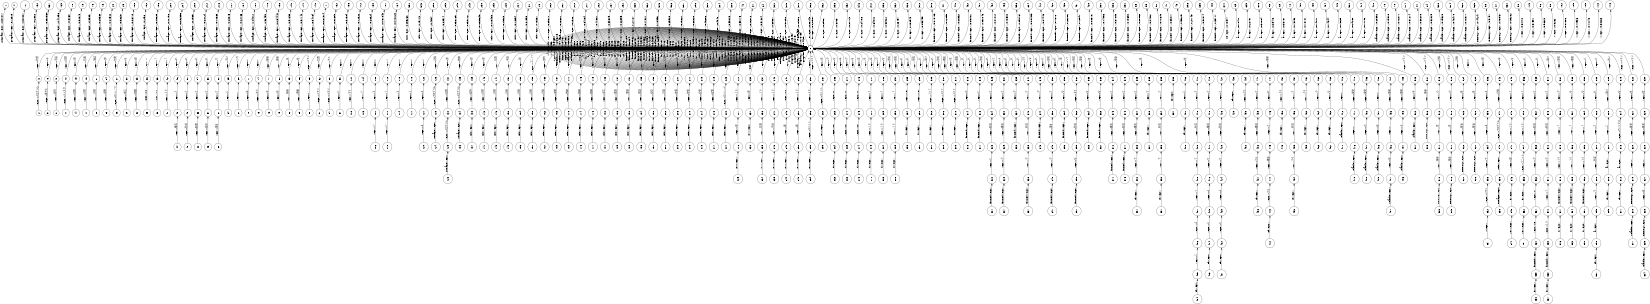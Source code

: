digraph FST {
rankdir = LR;
size = "8.5,11";
label = "";
center = 1;
orientation = Landscape;
ranksep = "0.4";
nodesep = "0.25";
0 [label = "0", shape = circle, style = bold, fontsize = 14]
	0 -> 0 [label = "program:処理/0.044391", fontsize = 14];
	0 -> 0 [label = "program:プログラム/-0.73133", fontsize = 14];
	0 -> 1 [label = "program:<eps>/-0.37877", fontsize = 14];
	0 -> 0 [label = "program:プログラミング/-0.088455", fontsize = 14];
	0 -> 0 [label = "program:プロイ/-0.32151", fontsize = 14];
	0 -> 0 [label = "program:書き込み/-0.23492", fontsize = 14];
	0 -> 0 [label = "program:番組/-0.29542", fontsize = 14];
	0 -> 0 [label = "program:部/0.23047", fontsize = 14];
	0 -> 0 [label = "program:内容/0.10837", fontsize = 14];
	0 -> 4 [label = "program:<eps>/0.12315", fontsize = 14];
	0 -> 127 [label = "program:<eps>/-0.37807", fontsize = 14];
	0 -> 132 [label = "program:<eps>/-0.2882", fontsize = 14];
	0 -> 537 [label = "program:<eps>/-0.057558", fontsize = 14];
	0 -> 123 [label = "program:<eps>/-0.47896", fontsize = 14];
	0 -> 0 [label = "storage:ディスク/0.0004879", fontsize = 14];
	0 -> 10 [label = "storage:<eps>/-0.3068", fontsize = 14];
	0 -> 0 [label = "storage:記憶/-0.6226", fontsize = 14];
	0 -> 13 [label = "storage:<eps>/-0.30673", fontsize = 14];
	0 -> 16 [label = "storage:<eps>/-0.3983", fontsize = 14];
	0 -> 19 [label = "storage:<eps>/-0.29368", fontsize = 14];
	0 -> 0 [label = "storage:収納/-0.32757", fontsize = 14];
	0 -> 22 [label = "storage:<eps>/-0.20502", fontsize = 14];
	0 -> 0 [label = "storage:格納/-0.37168", fontsize = 14];
	0 -> 0 [label = "storage:収容/-0.10378", fontsize = 14];
	0 -> 0 [label = "storage:蓄積/-0.4309", fontsize = 14];
	0 -> 0 [label = "storage:保存/-0.30523", fontsize = 14];
	0 -> 0 [label = "storage:記録/-0.14651", fontsize = 14];
	0 -> 0 [label = "storage:貯蔵/-0.40161", fontsize = 14];
	0 -> 0 [label = "storage:貯留/-0.34745", fontsize = 14];
	0 -> 0 [label = "storage:吸蔵/-0.31017", fontsize = 14];
	0 -> 0 [label = "storage:保管/-0.25901", fontsize = 14];
	0 -> 0 [label = "storage:ストレージ/-0.60624", fontsize = 14];
	0 -> 25 [label = "storage:<eps>/-0.38237", fontsize = 14];
	0 -> 0 [label = "storage:貯蔵部/-0.30819", fontsize = 14];
	0 -> 0 [label = "storage:補助/-0.017", fontsize = 14];
	0 -> 0 [label = "storage:蓄電/-0.21498", fontsize = 14];
	0 -> 188 [label = "storage:<eps>/-0.26712", fontsize = 14];
	0 -> 192 [label = "storage:<eps>/-0.256", fontsize = 14];
	0 -> 196 [label = "storage:<eps>/-0.15609", fontsize = 14];
	0 -> 200 [label = "storage:<eps>/0.11196", fontsize = 14];
	0 -> 204 [label = "storage:<eps>/-0.092398", fontsize = 14];
	0 -> 208 [label = "storage:<eps>/-0.1935", fontsize = 14];
	0 -> 212 [label = "storage:<eps>/-0.20124", fontsize = 14];
	0 -> 216 [label = "storage:<eps>/-0.10369", fontsize = 14];
	0 -> 220 [label = "storage:<eps>/-0.23815", fontsize = 14];
	0 -> 184 [label = "storage:<eps>/-0.22166", fontsize = 14];
	0 -> 180 [label = "storage:<eps>/0.04972", fontsize = 14];
	0 -> 176 [label = "storage:<eps>/0.32459", fontsize = 14];
	0 -> 0 [label = "storage:容量/0.06252", fontsize = 14];
	0 -> 0 [label = "storage:移行/0.27842", fontsize = 14];
	0 -> 136 [label = "storage:<eps>/-0.034442", fontsize = 14];
	0 -> 140 [label = "storage:<eps>/-0.51258", fontsize = 14];
	0 -> 144 [label = "storage:<eps>/-0.37742", fontsize = 14];
	0 -> 148 [label = "storage:<eps>/-0.34764", fontsize = 14];
	0 -> 7 [label = "storage:<eps>/-0.061374", fontsize = 14];
	0 -> 152 [label = "storage:<eps>/0.07685", fontsize = 14];
	0 -> 156 [label = "storage:<eps>/-0.31384", fontsize = 14];
	0 -> 0 [label = "storage:保持/-0.15475", fontsize = 14];
	0 -> 172 [label = "storage:<eps>/-0.12322", fontsize = 14];
	0 -> 168 [label = "storage:<eps>/-0.28524", fontsize = 14];
	0 -> 160 [label = "storage:<eps>/-0.097943", fontsize = 14];
	0 -> 164 [label = "storage:<eps>/-0.076128", fontsize = 14];
	0 -> 550 [label = "unit:<eps>/0.055268", fontsize = 14];
	0 -> 543 [label = "unit:<eps>/0.15713", fontsize = 14];
	0 -> 0 [label = "unit:群/-0.15371", fontsize = 14];
	0 -> 0 [label = "unit:単位/-0.53318", fontsize = 14];
	0 -> 0 [label = "unit:ユニット/-0.64616", fontsize = 14];
	0 -> 258 [label = "unit:<eps>/-0.4894", fontsize = 14];
	0 -> 253 [label = "unit:<eps>/-0.28574", fontsize = 14];
	0 -> 248 [label = "unit:<eps>/0.036165", fontsize = 14];
	0 -> 243 [label = "unit:<eps>/0.095772", fontsize = 14];
	0 -> 238 [label = "unit:<eps>/-0.0059649", fontsize = 14];
	0 -> 233 [label = "unit:<eps>/-0.079485", fontsize = 14];
	0 -> 229 [label = "unit:<eps>/-0.15923", fontsize = 14];
	0 -> 224 [label = "unit:<eps>/-0.18254", fontsize = 14];
	0 -> 0 [label = "unit:器/-0.23045", fontsize = 14];
	0 -> 0 [label = "unit:体/0.017542", fontsize = 14];
	0 -> 0 [label = "unit:素子/-0.0055863", fontsize = 14];
	0 -> 0 [label = "unit:手段/-0.37253", fontsize = 14];
	0 -> 0 [label = "unit:回路/0.15092", fontsize = 14];
	0 -> 0 [label = "unit:装置/-0.36849", fontsize = 14];
	0 -> 0 [label = "unit:部/-0.54203", fontsize = 14];
	0 -> 31 [label = "unit:<eps>/-0.21858", fontsize = 14];
	0 -> 28 [label = "unit:<eps>/0.18337", fontsize = 14];
	0 -> 262 [label = "107:<eps>/-0.25611", fontsize = 14];
	0 -> 267 [label = "107:<eps>/-0.18607", fontsize = 14];
	0 -> 272 [label = "107:<eps>/-0.1306", fontsize = 14];
	0 -> 277 [label = "107:<eps>/-0.34754", fontsize = 14];
	0 -> 282 [label = "107:<eps>/-0.41987", fontsize = 14];
	0 -> 287 [label = "107:<eps>/-0.33609", fontsize = 14];
	0 -> 292 [label = "107:<eps>/-0.26855", fontsize = 14];
	0 -> 589 [label = "107:<eps>/0.24107", fontsize = 14];
	0 -> 582 [label = "107:<eps>/-0.17321", fontsize = 14];
	0 -> 575 [label = "107:<eps>/0.10996", fontsize = 14];
	0 -> 566 [label = "107:<eps>/-0.25588", fontsize = 14];
	0 -> 557 [label = "107:<eps>/-0.19627", fontsize = 14];
	0 -> 296 [label = "107:<eps>/-0.28228", fontsize = 14];
	0 -> 300 [label = "107:<eps>/-0.46686", fontsize = 14];
	0 -> 304 [label = "107:<eps>/-0.4546", fontsize = 14];
	0 -> 308 [label = "107:<eps>/-0.39003", fontsize = 14];
	0 -> 0 [label = "107:１０7/-0.13194", fontsize = 14];
	0 -> 0 [label = "107:107/-0.43253", fontsize = 14];
	0 -> 0 [label = "107:ω/0.21915", fontsize = 14];
	0 -> 0 [label = "107:７/-0.20478", fontsize = 14];
	0 -> 40 [label = "107:<eps>/-0.53775", fontsize = 14];
	0 -> 37 [label = "107:<eps>/-0.16076", fontsize = 14];
	0 -> 34 [label = "107:<eps>/-0.37624", fontsize = 14];
	0 -> 0 [label = "107:１０７/-0.63555", fontsize = 14];
	0 -> 320 [label = "is:<eps>/-0.30587", fontsize = 14];
	0 -> 0 [label = "is:が/-0.59235", fontsize = 14];
	0 -> 0 [label = "is:あ/-0.039107", fontsize = 14];
	0 -> 0 [label = "is:を/-0.5021", fontsize = 14];
	0 -> 0 [label = "is:れ/-0.27942", fontsize = 14];
	0 -> 0 [label = "is:も/-0.11893", fontsize = 14];
	0 -> 0 [label = "is:に/-0.060866", fontsize = 14];
	0 -> 0 [label = "is:は/-0.57102", fontsize = 14];
	0 -> 375 [label = "is:<eps>/-0.31698", fontsize = 14];
	0 -> 370 [label = "is:<eps>/-0.10596", fontsize = 14];
	0 -> 366 [label = "is:<eps>/-0.22143", fontsize = 14];
	0 -> 362 [label = "is:<eps>/-0.021507", fontsize = 14];
	0 -> 356 [label = "is:<eps>/-0.29561", fontsize = 14];
	0 -> 352 [label = "is:<eps>/-0.51931", fontsize = 14];
	0 -> 346 [label = "is:<eps>/-0.21773", fontsize = 14];
	0 -> 342 [label = "is:<eps>/-0.24186", fontsize = 14];
	0 -> 336 [label = "is:<eps>/-0.64913", fontsize = 14];
	0 -> 332 [label = "is:<eps>/-0.30922", fontsize = 14];
	0 -> 326 [label = "is:<eps>/-0.23497", fontsize = 14];
	0 -> 0 [label = "is:の/0.052175", fontsize = 14];
	0 -> 312 [label = "is:<eps>/0.088943", fontsize = 14];
	0 -> 316 [label = "is:<eps>/-0.053499", fontsize = 14];
	0 -> 441 [label = "formed:<eps>/-0.078103", fontsize = 14];
	0 -> 448 [label = "formed:<eps>/-0.12855", fontsize = 14];
	0 -> 452 [label = "formed:<eps>/-0.26532", fontsize = 14];
	0 -> 458 [label = "formed:<eps>/-0.051911", fontsize = 14];
	0 -> 462 [label = "formed:<eps>/0.051043", fontsize = 14];
	0 -> 466 [label = "formed:<eps>/-0.21212", fontsize = 14];
	0 -> 596 [label = "formed:<eps>/-0.13508", fontsize = 14];
	0 -> 604 [label = "formed:<eps>/0.090161", fontsize = 14];
	0 -> 412 [label = "formed:<eps>/-0.081303", fontsize = 14];
	0 -> 420 [label = "formed:<eps>/-0.24446", fontsize = 14];
	0 -> 435 [label = "formed:<eps>/-0.1272", fontsize = 14];
	0 -> 431 [label = "formed:<eps>/0.22206", fontsize = 14];
	0 -> 428 [label = "formed:<eps>/0.12547", fontsize = 14];
	0 -> 380 [label = "formed:<eps>/-0.085181", fontsize = 14];
	0 -> 386 [label = "formed:<eps>/-0.14096", fontsize = 14];
	0 -> 390 [label = "formed:<eps>/-0.31005", fontsize = 14];
	0 -> 0 [label = "formed:成長/0.0045924", fontsize = 14];
	0 -> 0 [label = "formed:材質/-0.043172", fontsize = 14];
	0 -> 0 [label = "formed:成膜/-0.34665", fontsize = 14];
	0 -> 59 [label = "formed:<eps>/-0.19698", fontsize = 14];
	0 -> 0 [label = "formed:作製/-0.14219", fontsize = 14];
	0 -> 55 [label = "formed:<eps>/-0.28868", fontsize = 14];
	0 -> 51 [label = "formed:<eps>/-0.24261", fontsize = 14];
	0 -> 0 [label = "formed:生じ/0.022366", fontsize = 14];
	0 -> 0 [label = "formed:設け/-0.2663", fontsize = 14];
	0 -> 47 [label = "formed:<eps>/-0.70619", fontsize = 14];
	0 -> 0 [label = "formed:形成/-0.63266", fontsize = 14];
	0 -> 43 [label = "formed:<eps>/-0.35077", fontsize = 14];
	0 -> 0 [label = "formed:構成/-0.20752", fontsize = 14];
	0 -> 0 [label = "formed:れ/-0.2345", fontsize = 14];
	0 -> 0 [label = "formed:よ/0.10896", fontsize = 14];
	0 -> 0 [label = "formed:て/0.090094", fontsize = 14];
	0 -> 0 [label = "formed:た/-0.0047198", fontsize = 14];
	0 -> 396 [label = "formed:<eps>/0.53615", fontsize = 14];
	0 -> 399 [label = "formed:<eps>/0.27745", fontsize = 14];
	0 -> 403 [label = "formed:<eps>/-0.30274", fontsize = 14];
	0 -> 610 [label = "formed:<eps>/0.33717", fontsize = 14];
	0 -> 0 [label = "of:の/-0.61023", fontsize = 14];
	0 -> 0 [label = "of:は/-0.039741", fontsize = 14];
	0 -> 0 [label = "of:に/-0.19756", fontsize = 14];
	0 -> 63 [label = "of:<eps>/-0.19877", fontsize = 14];
	0 -> 0 [label = "of:も/0.068829", fontsize = 14];
	0 -> 0 [label = "of:が/-0.23188", fontsize = 14];
	0 -> 0 [label = "of:を/-0.38236", fontsize = 14];
	0 -> 623 [label = "a:<eps>/-0.18471", fontsize = 14];
	0 -> 0 [label = "a:る/-0.33829", fontsize = 14];
	0 -> 616 [label = "a:<eps>/-0.22191", fontsize = 14];
	0 -> 0 [label = "a:a/-0.27632", fontsize = 14];
	0 -> 0 [label = "a:、/-0.53146", fontsize = 14];
	0 -> 66 [label = "a:<eps>/-0.31884", fontsize = 14];
	0 -> 0 [label = "a:た/-0.4067", fontsize = 14];
	0 -> 0 [label = "a:その/-0.33499", fontsize = 14];
	0 -> 0 [label = "a:は/-0.45571", fontsize = 14];
	0 -> 69 [label = "a:<eps>/-0.39478", fontsize = 14];
	0 -> 0 [label = "a:また/-0.28764", fontsize = 14];
	0 -> 72 [label = "a:<eps>/-0.33191", fontsize = 14];
	0 -> 0 [label = "a:さらに/-0.27717", fontsize = 14];
	0 -> 0 [label = "a:する/-0.4215", fontsize = 14];
	0 -> 495 [label = "a:<eps>/-0.13052", fontsize = 14];
	0 -> 489 [label = "a:<eps>/-0.18701", fontsize = 14];
	0 -> 484 [label = "a:<eps>/-0.14077", fontsize = 14];
	0 -> 479 [label = "a:<eps>/-0.14944", fontsize = 14];
	0 -> 500 [label = "a:<eps>/-0.13655", fontsize = 14];
	0 -> 474 [label = "a:<eps>/-0.24268", fontsize = 14];
	0 -> 470 [label = "a:<eps>/-0.17796", fontsize = 14];
	0 -> 0 [label = "a:１/-0.33059", fontsize = 14];
	0 -> 0 [label = "a:ａ/-0.36908", fontsize = 14];
	0 -> 0 [label = "a:半/-0.29268", fontsize = 14];
	0 -> 75 [label = "volatile:<eps>/-0.28352", fontsize = 14];
	0 -> 78 [label = "volatile:<eps>/-0.19808", fontsize = 14];
	0 -> 0 [label = "volatile:揮発/-0.47078", fontsize = 14];
	0 -> 504 [label = "volatile:<eps>/-0.16071", fontsize = 14];
	0 -> 81 [label = "volatile:<eps>/-0.57274", fontsize = 14];
	0 -> 84 [label = "volatile:<eps>/-0.38208", fontsize = 14];
	0 -> 508 [label = "volatile:<eps>/-0.32225", fontsize = 14];
	0 -> 514 [label = "volatile:<eps>/-0.15328", fontsize = 14];
	0 -> 520 [label = "volatile:<eps>/-0.46479", fontsize = 14];
	0 -> 525 [label = "volatile:<eps>/-0.18377", fontsize = 14];
	0 -> 0 [label = "volatile:沸点/0.098626", fontsize = 14];
	0 -> 93 [label = "memory:<eps>/-0.44241", fontsize = 14];
	0 -> 0 [label = "memory:の/0.33409", fontsize = 14];
	0 -> 87 [label = "memory:<eps>/-0.3797", fontsize = 14];
	0 -> 0 [label = "memory:用/0.19475", fontsize = 14];
	0 -> 0 [label = "memory:メモリ/-0.74373", fontsize = 14];
	0 -> 530 [label = "memory:<eps>/-0.57957", fontsize = 14];
	0 -> 90 [label = "memory:<eps>/-0.39282", fontsize = 14];
	0 -> 0 [label = "memory:メモリー/-0.33213", fontsize = 14];
	0 -> 0 [label = "memory:記憶/-0.50651", fontsize = 14];
	0 -> 119 [label = ".:<eps>/-0.60702", fontsize = 14];
	0 -> 96 [label = ".:<eps>/-0.37591", fontsize = 14];
	0 -> 99 [label = ".:<eps>/-0.56222", fontsize = 14];
	0 -> 0 [label = ".:。/-0.62093", fontsize = 14];
	0 -> 102 [label = ".:<eps>/-0.5232", fontsize = 14];
	0 -> 105 [label = ".:<eps>/-0.67686", fontsize = 14];
	0 -> 109 [label = ".:<eps>/-0.40936", fontsize = 14];
	0 -> 0 [label = ".:る/-0.36042", fontsize = 14];
	0 -> 113 [label = ".:<eps>/-0.70148", fontsize = 14];
	0 -> 116 [label = ".:<eps>/-0.38263", fontsize = 14];
1 [label = "1", shape = circle, style = solid, fontsize = 14]
2 [label = "2", shape = circle, style = solid, fontsize = 14]
	2 -> 3 [label = "<eps>:プログラム", fontsize = 14];
3 [label = "3", shape = circle, style = solid, fontsize = 14]
	3 -> 0 [label = "<eps>:処理", fontsize = 14];
4 [label = "4", shape = circle, style = solid, fontsize = 14]
5 [label = "5", shape = circle, style = solid, fontsize = 14]
	5 -> 6 [label = "<eps>:書き込", fontsize = 14];
6 [label = "6", shape = circle, style = solid, fontsize = 14]
	6 -> 0 [label = "<eps>:み", fontsize = 14];
7 [label = "7", shape = circle, style = solid, fontsize = 14]
8 [label = "8", shape = circle, style = solid, fontsize = 14]
	8 -> 9 [label = "<eps>:保持", fontsize = 14];
9 [label = "9", shape = circle, style = solid, fontsize = 14]
	9 -> 0 [label = "<eps>:手段", fontsize = 14];
10 [label = "10", shape = circle, style = solid, fontsize = 14]
11 [label = "11", shape = circle, style = solid, fontsize = 14]
	11 -> 12 [label = "<eps>:ディスク", fontsize = 14];
12 [label = "12", shape = circle, style = solid, fontsize = 14]
	12 -> 0 [label = "<eps>:記憶", fontsize = 14];
13 [label = "13", shape = circle, style = solid, fontsize = 14]
14 [label = "14", shape = circle, style = solid, fontsize = 14]
	14 -> 15 [label = "<eps>:記憶", fontsize = 14];
15 [label = "15", shape = circle, style = solid, fontsize = 14]
	15 -> 0 [label = "<eps>:部", fontsize = 14];
16 [label = "16", shape = circle, style = solid, fontsize = 14]
17 [label = "17", shape = circle, style = solid, fontsize = 14]
	17 -> 18 [label = "<eps>:記憶", fontsize = 14];
18 [label = "18", shape = circle, style = solid, fontsize = 14]
	18 -> 0 [label = "<eps>:装置", fontsize = 14];
19 [label = "19", shape = circle, style = solid, fontsize = 14]
20 [label = "20", shape = circle, style = solid, fontsize = 14]
	20 -> 21 [label = "<eps>:記憶", fontsize = 14];
21 [label = "21", shape = circle, style = solid, fontsize = 14]
	21 -> 0 [label = "<eps>:領域", fontsize = 14];
22 [label = "22", shape = circle, style = solid, fontsize = 14]
23 [label = "23", shape = circle, style = solid, fontsize = 14]
	23 -> 24 [label = "<eps>:収納", fontsize = 14];
24 [label = "24", shape = circle, style = solid, fontsize = 14]
	24 -> 0 [label = "<eps>:部", fontsize = 14];
25 [label = "25", shape = circle, style = solid, fontsize = 14]
26 [label = "26", shape = circle, style = solid, fontsize = 14]
	26 -> 27 [label = "<eps>:ストレージ", fontsize = 14];
27 [label = "27", shape = circle, style = solid, fontsize = 14]
	27 -> 0 [label = "<eps>:装置", fontsize = 14];
28 [label = "28", shape = circle, style = solid, fontsize = 14]
29 [label = "29", shape = circle, style = solid, fontsize = 14]
	29 -> 30 [label = "<eps>:場合", fontsize = 14];
30 [label = "30", shape = circle, style = solid, fontsize = 14]
	30 -> 0 [label = "<eps>:を", fontsize = 14];
31 [label = "31", shape = circle, style = solid, fontsize = 14]
32 [label = "32", shape = circle, style = solid, fontsize = 14]
	32 -> 33 [label = "<eps>:制御", fontsize = 14];
33 [label = "33", shape = circle, style = solid, fontsize = 14]
	33 -> 0 [label = "<eps>:部", fontsize = 14];
34 [label = "34", shape = circle, style = solid, fontsize = 14]
35 [label = "35", shape = circle, style = solid, fontsize = 14]
	35 -> 36 [label = "<eps>:10", fontsize = 14];
36 [label = "36", shape = circle, style = solid, fontsize = 14]
	36 -> 0 [label = "<eps>:7", fontsize = 14];
37 [label = "37", shape = circle, style = solid, fontsize = 14]
38 [label = "38", shape = circle, style = solid, fontsize = 14]
	38 -> 39 [label = "<eps>:10", fontsize = 14];
39 [label = "39", shape = circle, style = solid, fontsize = 14]
	39 -> 0 [label = "<eps>:７", fontsize = 14];
40 [label = "40", shape = circle, style = solid, fontsize = 14]
41 [label = "41", shape = circle, style = solid, fontsize = 14]
	41 -> 42 [label = "<eps>:１０", fontsize = 14];
42 [label = "42", shape = circle, style = solid, fontsize = 14]
	42 -> 0 [label = "<eps>:７", fontsize = 14];
43 [label = "43", shape = circle, style = solid, fontsize = 14]
44 [label = "44", shape = circle, style = solid, fontsize = 14]
	44 -> 45 [label = "<eps>:構成", fontsize = 14];
45 [label = "45", shape = circle, style = solid, fontsize = 14]
	45 -> 46 [label = "<eps>:さ", fontsize = 14];
46 [label = "46", shape = circle, style = solid, fontsize = 14]
	46 -> 0 [label = "<eps>:れ", fontsize = 14];
47 [label = "47", shape = circle, style = solid, fontsize = 14]
48 [label = "48", shape = circle, style = solid, fontsize = 14]
	48 -> 49 [label = "<eps>:形成", fontsize = 14];
49 [label = "49", shape = circle, style = solid, fontsize = 14]
	49 -> 50 [label = "<eps>:さ", fontsize = 14];
50 [label = "50", shape = circle, style = solid, fontsize = 14]
	50 -> 0 [label = "<eps>:れ", fontsize = 14];
51 [label = "51", shape = circle, style = solid, fontsize = 14]
52 [label = "52", shape = circle, style = solid, fontsize = 14]
	52 -> 53 [label = "<eps>:配置", fontsize = 14];
53 [label = "53", shape = circle, style = solid, fontsize = 14]
	53 -> 54 [label = "<eps>:さ", fontsize = 14];
54 [label = "54", shape = circle, style = solid, fontsize = 14]
	54 -> 0 [label = "<eps>:れ", fontsize = 14];
55 [label = "55", shape = circle, style = solid, fontsize = 14]
56 [label = "56", shape = circle, style = solid, fontsize = 14]
	56 -> 57 [label = "<eps>:成形", fontsize = 14];
57 [label = "57", shape = circle, style = solid, fontsize = 14]
	57 -> 58 [label = "<eps>:さ", fontsize = 14];
58 [label = "58", shape = circle, style = solid, fontsize = 14]
	58 -> 0 [label = "<eps>:れ", fontsize = 14];
59 [label = "59", shape = circle, style = solid, fontsize = 14]
60 [label = "60", shape = circle, style = solid, fontsize = 14]
	60 -> 61 [label = "<eps>:積層", fontsize = 14];
61 [label = "61", shape = circle, style = solid, fontsize = 14]
	61 -> 62 [label = "<eps>:さ", fontsize = 14];
62 [label = "62", shape = circle, style = solid, fontsize = 14]
	62 -> 0 [label = "<eps>:せ", fontsize = 14];
63 [label = "63", shape = circle, style = solid, fontsize = 14]
64 [label = "64", shape = circle, style = solid, fontsize = 14]
	64 -> 65 [label = "<eps>:に", fontsize = 14];
65 [label = "65", shape = circle, style = solid, fontsize = 14]
	65 -> 0 [label = "<eps>:おけ", fontsize = 14];
66 [label = "66", shape = circle, style = solid, fontsize = 14]
67 [label = "67", shape = circle, style = solid, fontsize = 14]
	67 -> 68 [label = "<eps>:、", fontsize = 14];
68 [label = "68", shape = circle, style = solid, fontsize = 14]
	68 -> 0 [label = "<eps>:これ", fontsize = 14];
69 [label = "69", shape = circle, style = solid, fontsize = 14]
70 [label = "70", shape = circle, style = solid, fontsize = 14]
	70 -> 71 [label = "<eps>:は", fontsize = 14];
71 [label = "71", shape = circle, style = solid, fontsize = 14]
	71 -> 0 [label = "<eps>:、", fontsize = 14];
72 [label = "72", shape = circle, style = solid, fontsize = 14]
73 [label = "73", shape = circle, style = solid, fontsize = 14]
	73 -> 74 [label = "<eps>:また", fontsize = 14];
74 [label = "74", shape = circle, style = solid, fontsize = 14]
	74 -> 0 [label = "<eps>:、", fontsize = 14];
75 [label = "75", shape = circle, style = solid, fontsize = 14]
76 [label = "76", shape = circle, style = solid, fontsize = 14]
	76 -> 77 [label = "<eps>:不", fontsize = 14];
77 [label = "77", shape = circle, style = solid, fontsize = 14]
	77 -> 0 [label = "<eps>:揮発", fontsize = 14];
78 [label = "78", shape = circle, style = solid, fontsize = 14]
79 [label = "79", shape = circle, style = solid, fontsize = 14]
	79 -> 80 [label = "<eps>:易", fontsize = 14];
80 [label = "80", shape = circle, style = solid, fontsize = 14]
	80 -> 0 [label = "<eps>:揮発", fontsize = 14];
81 [label = "81", shape = circle, style = solid, fontsize = 14]
82 [label = "82", shape = circle, style = solid, fontsize = 14]
	82 -> 83 [label = "<eps>:揮発", fontsize = 14];
83 [label = "83", shape = circle, style = solid, fontsize = 14]
	83 -> 0 [label = "<eps>:性", fontsize = 14];
84 [label = "84", shape = circle, style = solid, fontsize = 14]
85 [label = "85", shape = circle, style = solid, fontsize = 14]
	85 -> 86 [label = "<eps>:揮散", fontsize = 14];
86 [label = "86", shape = circle, style = solid, fontsize = 14]
	86 -> 0 [label = "<eps>:性", fontsize = 14];
87 [label = "87", shape = circle, style = solid, fontsize = 14]
88 [label = "88", shape = circle, style = solid, fontsize = 14]
	88 -> 89 [label = "<eps>:・", fontsize = 14];
89 [label = "89", shape = circle, style = solid, fontsize = 14]
	89 -> 0 [label = "<eps>:メモリ", fontsize = 14];
90 [label = "90", shape = circle, style = solid, fontsize = 14]
91 [label = "91", shape = circle, style = solid, fontsize = 14]
	91 -> 92 [label = "<eps>:メモリ", fontsize = 14];
92 [label = "92", shape = circle, style = solid, fontsize = 14]
	92 -> 0 [label = "<eps>:装置", fontsize = 14];
93 [label = "93", shape = circle, style = solid, fontsize = 14]
94 [label = "94", shape = circle, style = solid, fontsize = 14]
	94 -> 95 [label = "<eps>:メモリ", fontsize = 14];
95 [label = "95", shape = circle, style = solid, fontsize = 14]
	95 -> 0 [label = "<eps>:セル", fontsize = 14];
96 [label = "96", shape = circle, style = solid, fontsize = 14]
97 [label = "97", shape = circle, style = solid, fontsize = 14]
	97 -> 98 [label = "<eps>:た", fontsize = 14];
98 [label = "98", shape = circle, style = solid, fontsize = 14]
	98 -> 0 [label = "<eps>:。", fontsize = 14];
99 [label = "99", shape = circle, style = solid, fontsize = 14]
100 [label = "100", shape = circle, style = solid, fontsize = 14]
	100 -> 101 [label = "<eps>:する", fontsize = 14];
101 [label = "101", shape = circle, style = solid, fontsize = 14]
	101 -> 0 [label = "<eps>:。", fontsize = 14];
102 [label = "102", shape = circle, style = solid, fontsize = 14]
103 [label = "103", shape = circle, style = solid, fontsize = 14]
	103 -> 104 [label = "<eps>:い", fontsize = 14];
104 [label = "104", shape = circle, style = solid, fontsize = 14]
	104 -> 0 [label = "<eps>:。", fontsize = 14];
105 [label = "105", shape = circle, style = solid, fontsize = 14]
106 [label = "106", shape = circle, style = solid, fontsize = 14]
	106 -> 107 [label = "<eps>:い", fontsize = 14];
107 [label = "107", shape = circle, style = solid, fontsize = 14]
	107 -> 108 [label = "<eps>:る", fontsize = 14];
108 [label = "108", shape = circle, style = solid, fontsize = 14]
	108 -> 0 [label = "<eps>:。", fontsize = 14];
109 [label = "109", shape = circle, style = solid, fontsize = 14]
110 [label = "110", shape = circle, style = solid, fontsize = 14]
	110 -> 111 [label = "<eps>:い", fontsize = 14];
111 [label = "111", shape = circle, style = solid, fontsize = 14]
	111 -> 112 [label = "<eps>:く", fontsize = 14];
112 [label = "112", shape = circle, style = solid, fontsize = 14]
	112 -> 0 [label = "<eps>:。", fontsize = 14];
113 [label = "113", shape = circle, style = solid, fontsize = 14]
114 [label = "114", shape = circle, style = solid, fontsize = 14]
	114 -> 115 [label = "<eps>:る", fontsize = 14];
115 [label = "115", shape = circle, style = solid, fontsize = 14]
	115 -> 0 [label = "<eps>:。", fontsize = 14];
116 [label = "116", shape = circle, style = solid, fontsize = 14]
117 [label = "117", shape = circle, style = solid, fontsize = 14]
	117 -> 118 [label = "<eps>:う", fontsize = 14];
118 [label = "118", shape = circle, style = solid, fontsize = 14]
	118 -> 0 [label = "<eps>:。", fontsize = 14];
119 [label = "119", shape = circle, style = solid, fontsize = 14]
120 [label = "120", shape = circle, style = solid, fontsize = 14]
	120 -> 121 [label = "<eps>:あ", fontsize = 14];
121 [label = "121", shape = circle, style = solid, fontsize = 14]
	121 -> 122 [label = "<eps>:る", fontsize = 14];
122 [label = "122", shape = circle, style = solid, fontsize = 14]
	122 -> 0 [label = "<eps>:。", fontsize = 14];
123 [label = "123", shape = circle, style = solid, fontsize = 14]
124 [label = "124", shape = circle, style = solid, fontsize = 14]
	124 -> 125 [label = "storage:<eps>", fontsize = 14];
125 [label = "125", shape = circle, style = solid, fontsize = 14]
	125 -> 126 [label = "<eps>:プログラム", fontsize = 14];
126 [label = "126", shape = circle, style = solid, fontsize = 14]
	126 -> 0 [label = "<eps>:記憶", fontsize = 14];
127 [label = "127", shape = circle, style = solid, fontsize = 14]
128 [label = "128", shape = circle, style = solid, fontsize = 14]
	128 -> 129 [label = "storage:<eps>", fontsize = 14];
129 [label = "129", shape = circle, style = solid, fontsize = 14]
	129 -> 130 [label = "<eps>:プログラム", fontsize = 14];
130 [label = "130", shape = circle, style = solid, fontsize = 14]
	130 -> 131 [label = "<eps>:記憶", fontsize = 14];
131 [label = "131", shape = circle, style = solid, fontsize = 14]
	131 -> 0 [label = "<eps>:部", fontsize = 14];
132 [label = "132", shape = circle, style = solid, fontsize = 14]
133 [label = "133", shape = circle, style = solid, fontsize = 14]
	133 -> 134 [label = "storage:<eps>", fontsize = 14];
134 [label = "134", shape = circle, style = solid, fontsize = 14]
	134 -> 135 [label = "<eps>:プログラム", fontsize = 14];
135 [label = "135", shape = circle, style = solid, fontsize = 14]
	135 -> 0 [label = "<eps>:格納", fontsize = 14];
136 [label = "136", shape = circle, style = solid, fontsize = 14]
137 [label = "137", shape = circle, style = solid, fontsize = 14]
	137 -> 138 [label = "unit:<eps>", fontsize = 14];
138 [label = "138", shape = circle, style = solid, fontsize = 14]
	138 -> 139 [label = "<eps>:保持", fontsize = 14];
139 [label = "139", shape = circle, style = solid, fontsize = 14]
	139 -> 0 [label = "<eps>:部", fontsize = 14];
140 [label = "140", shape = circle, style = solid, fontsize = 14]
141 [label = "141", shape = circle, style = solid, fontsize = 14]
	141 -> 142 [label = "unit:<eps>", fontsize = 14];
142 [label = "142", shape = circle, style = solid, fontsize = 14]
	142 -> 143 [label = "<eps>:記憶", fontsize = 14];
143 [label = "143", shape = circle, style = solid, fontsize = 14]
	143 -> 0 [label = "<eps>:部", fontsize = 14];
144 [label = "144", shape = circle, style = solid, fontsize = 14]
145 [label = "145", shape = circle, style = solid, fontsize = 14]
	145 -> 146 [label = "unit:<eps>", fontsize = 14];
146 [label = "146", shape = circle, style = solid, fontsize = 14]
	146 -> 147 [label = "<eps>:記憶", fontsize = 14];
147 [label = "147", shape = circle, style = solid, fontsize = 14]
	147 -> 0 [label = "<eps>:装置", fontsize = 14];
148 [label = "148", shape = circle, style = solid, fontsize = 14]
149 [label = "149", shape = circle, style = solid, fontsize = 14]
	149 -> 150 [label = "unit:<eps>", fontsize = 14];
150 [label = "150", shape = circle, style = solid, fontsize = 14]
	150 -> 151 [label = "<eps>:記憶", fontsize = 14];
151 [label = "151", shape = circle, style = solid, fontsize = 14]
	151 -> 0 [label = "<eps>:手段", fontsize = 14];
152 [label = "152", shape = circle, style = solid, fontsize = 14]
153 [label = "153", shape = circle, style = solid, fontsize = 14]
	153 -> 154 [label = "unit:<eps>", fontsize = 14];
154 [label = "154", shape = circle, style = solid, fontsize = 14]
	154 -> 155 [label = "<eps>:記憶", fontsize = 14];
155 [label = "155", shape = circle, style = solid, fontsize = 14]
	155 -> 0 [label = "<eps>:段", fontsize = 14];
156 [label = "156", shape = circle, style = solid, fontsize = 14]
157 [label = "157", shape = circle, style = solid, fontsize = 14]
	157 -> 158 [label = "unit:<eps>", fontsize = 14];
158 [label = "158", shape = circle, style = solid, fontsize = 14]
	158 -> 159 [label = "<eps>:記憶", fontsize = 14];
159 [label = "159", shape = circle, style = solid, fontsize = 14]
	159 -> 0 [label = "<eps>:ユニット", fontsize = 14];
160 [label = "160", shape = circle, style = solid, fontsize = 14]
161 [label = "161", shape = circle, style = solid, fontsize = 14]
	161 -> 162 [label = "unit:<eps>", fontsize = 14];
162 [label = "162", shape = circle, style = solid, fontsize = 14]
	162 -> 163 [label = "<eps>:記憶", fontsize = 14];
163 [label = "163", shape = circle, style = solid, fontsize = 14]
	163 -> 0 [label = "<eps>:部内", fontsize = 14];
164 [label = "164", shape = circle, style = solid, fontsize = 14]
165 [label = "165", shape = circle, style = solid, fontsize = 14]
	165 -> 166 [label = "unit:<eps>", fontsize = 14];
166 [label = "166", shape = circle, style = solid, fontsize = 14]
	166 -> 167 [label = "<eps>:収納", fontsize = 14];
167 [label = "167", shape = circle, style = solid, fontsize = 14]
	167 -> 0 [label = "<eps>:部", fontsize = 14];
168 [label = "168", shape = circle, style = solid, fontsize = 14]
169 [label = "169", shape = circle, style = solid, fontsize = 14]
	169 -> 170 [label = "unit:<eps>", fontsize = 14];
170 [label = "170", shape = circle, style = solid, fontsize = 14]
	170 -> 171 [label = "<eps>:格納", fontsize = 14];
171 [label = "171", shape = circle, style = solid, fontsize = 14]
	171 -> 0 [label = "<eps>:部", fontsize = 14];
172 [label = "172", shape = circle, style = solid, fontsize = 14]
173 [label = "173", shape = circle, style = solid, fontsize = 14]
	173 -> 174 [label = "unit:<eps>", fontsize = 14];
174 [label = "174", shape = circle, style = solid, fontsize = 14]
	174 -> 175 [label = "<eps>:格納", fontsize = 14];
175 [label = "175", shape = circle, style = solid, fontsize = 14]
	175 -> 0 [label = "<eps>:装置", fontsize = 14];
176 [label = "176", shape = circle, style = solid, fontsize = 14]
177 [label = "177", shape = circle, style = solid, fontsize = 14]
	177 -> 178 [label = "unit:<eps>", fontsize = 14];
178 [label = "178", shape = circle, style = solid, fontsize = 14]
	178 -> 179 [label = "<eps>:格納", fontsize = 14];
179 [label = "179", shape = circle, style = solid, fontsize = 14]
	179 -> 0 [label = "<eps>:室", fontsize = 14];
180 [label = "180", shape = circle, style = solid, fontsize = 14]
181 [label = "181", shape = circle, style = solid, fontsize = 14]
	181 -> 182 [label = "unit:<eps>", fontsize = 14];
182 [label = "182", shape = circle, style = solid, fontsize = 14]
	182 -> 183 [label = "<eps>:収容", fontsize = 14];
183 [label = "183", shape = circle, style = solid, fontsize = 14]
	183 -> 0 [label = "<eps>:部", fontsize = 14];
184 [label = "184", shape = circle, style = solid, fontsize = 14]
185 [label = "185", shape = circle, style = solid, fontsize = 14]
	185 -> 186 [label = "unit:<eps>", fontsize = 14];
186 [label = "186", shape = circle, style = solid, fontsize = 14]
	186 -> 187 [label = "<eps>:蓄積", fontsize = 14];
187 [label = "187", shape = circle, style = solid, fontsize = 14]
	187 -> 0 [label = "<eps>:部", fontsize = 14];
188 [label = "188", shape = circle, style = solid, fontsize = 14]
189 [label = "189", shape = circle, style = solid, fontsize = 14]
	189 -> 190 [label = "unit:<eps>", fontsize = 14];
190 [label = "190", shape = circle, style = solid, fontsize = 14]
	190 -> 191 [label = "<eps>:蓄積", fontsize = 14];
191 [label = "191", shape = circle, style = solid, fontsize = 14]
	191 -> 0 [label = "<eps>:装置", fontsize = 14];
192 [label = "192", shape = circle, style = solid, fontsize = 14]
193 [label = "193", shape = circle, style = solid, fontsize = 14]
	193 -> 194 [label = "unit:<eps>", fontsize = 14];
194 [label = "194", shape = circle, style = solid, fontsize = 14]
	194 -> 195 [label = "<eps>:蓄積", fontsize = 14];
195 [label = "195", shape = circle, style = solid, fontsize = 14]
	195 -> 0 [label = "<eps>:手段", fontsize = 14];
196 [label = "196", shape = circle, style = solid, fontsize = 14]
197 [label = "197", shape = circle, style = solid, fontsize = 14]
	197 -> 198 [label = "unit:<eps>", fontsize = 14];
198 [label = "198", shape = circle, style = solid, fontsize = 14]
	198 -> 199 [label = "<eps>:保存", fontsize = 14];
199 [label = "199", shape = circle, style = solid, fontsize = 14]
	199 -> 0 [label = "<eps>:部", fontsize = 14];
200 [label = "200", shape = circle, style = solid, fontsize = 14]
201 [label = "201", shape = circle, style = solid, fontsize = 14]
	201 -> 202 [label = "unit:<eps>", fontsize = 14];
202 [label = "202", shape = circle, style = solid, fontsize = 14]
	202 -> 203 [label = "<eps>:記録", fontsize = 14];
203 [label = "203", shape = circle, style = solid, fontsize = 14]
	203 -> 0 [label = "<eps>:装置", fontsize = 14];
204 [label = "204", shape = circle, style = solid, fontsize = 14]
205 [label = "205", shape = circle, style = solid, fontsize = 14]
	205 -> 206 [label = "unit:<eps>", fontsize = 14];
206 [label = "206", shape = circle, style = solid, fontsize = 14]
	206 -> 207 [label = "<eps>:貯蔵", fontsize = 14];
207 [label = "207", shape = circle, style = solid, fontsize = 14]
	207 -> 0 [label = "<eps>:庫", fontsize = 14];
208 [label = "208", shape = circle, style = solid, fontsize = 14]
209 [label = "209", shape = circle, style = solid, fontsize = 14]
	209 -> 210 [label = "unit:<eps>", fontsize = 14];
210 [label = "210", shape = circle, style = solid, fontsize = 14]
	210 -> 211 [label = "<eps>:貯留", fontsize = 14];
211 [label = "211", shape = circle, style = solid, fontsize = 14]
	211 -> 0 [label = "<eps>:装置", fontsize = 14];
212 [label = "212", shape = circle, style = solid, fontsize = 14]
213 [label = "213", shape = circle, style = solid, fontsize = 14]
	213 -> 214 [label = "unit:<eps>", fontsize = 14];
214 [label = "214", shape = circle, style = solid, fontsize = 14]
	214 -> 215 [label = "<eps>:保管", fontsize = 14];
215 [label = "215", shape = circle, style = solid, fontsize = 14]
	215 -> 0 [label = "<eps>:部", fontsize = 14];
216 [label = "216", shape = circle, style = solid, fontsize = 14]
217 [label = "217", shape = circle, style = solid, fontsize = 14]
	217 -> 218 [label = "unit:<eps>", fontsize = 14];
218 [label = "218", shape = circle, style = solid, fontsize = 14]
	218 -> 219 [label = "<eps>:保管", fontsize = 14];
219 [label = "219", shape = circle, style = solid, fontsize = 14]
	219 -> 0 [label = "<eps>:庫", fontsize = 14];
220 [label = "220", shape = circle, style = solid, fontsize = 14]
221 [label = "221", shape = circle, style = solid, fontsize = 14]
	221 -> 222 [label = "unit:<eps>", fontsize = 14];
222 [label = "222", shape = circle, style = solid, fontsize = 14]
	222 -> 223 [label = "<eps>:ストレージ", fontsize = 14];
223 [label = "223", shape = circle, style = solid, fontsize = 14]
	223 -> 0 [label = "<eps>:装置", fontsize = 14];
224 [label = "224", shape = circle, style = solid, fontsize = 14]
225 [label = "225", shape = circle, style = solid, fontsize = 14]
	225 -> 226 [label = "107:<eps>", fontsize = 14];
226 [label = "226", shape = circle, style = solid, fontsize = 14]
	226 -> 227 [label = "<eps>:部", fontsize = 14];
227 [label = "227", shape = circle, style = solid, fontsize = 14]
	227 -> 228 [label = "<eps>:１０", fontsize = 14];
228 [label = "228", shape = circle, style = solid, fontsize = 14]
	228 -> 0 [label = "<eps>:７", fontsize = 14];
229 [label = "229", shape = circle, style = solid, fontsize = 14]
230 [label = "230", shape = circle, style = solid, fontsize = 14]
	230 -> 231 [label = "107:<eps>", fontsize = 14];
231 [label = "231", shape = circle, style = solid, fontsize = 14]
	231 -> 232 [label = "<eps>:部", fontsize = 14];
232 [label = "232", shape = circle, style = solid, fontsize = 14]
	232 -> 0 [label = "<eps>:１０７", fontsize = 14];
233 [label = "233", shape = circle, style = solid, fontsize = 14]
234 [label = "234", shape = circle, style = solid, fontsize = 14]
	234 -> 235 [label = "107:<eps>", fontsize = 14];
235 [label = "235", shape = circle, style = solid, fontsize = 14]
	235 -> 236 [label = "<eps>:装置", fontsize = 14];
236 [label = "236", shape = circle, style = solid, fontsize = 14]
	236 -> 237 [label = "<eps>:１０", fontsize = 14];
237 [label = "237", shape = circle, style = solid, fontsize = 14]
	237 -> 0 [label = "<eps>:７", fontsize = 14];
238 [label = "238", shape = circle, style = solid, fontsize = 14]
239 [label = "239", shape = circle, style = solid, fontsize = 14]
	239 -> 240 [label = "107:<eps>", fontsize = 14];
240 [label = "240", shape = circle, style = solid, fontsize = 14]
	240 -> 241 [label = "<eps>:手段", fontsize = 14];
241 [label = "241", shape = circle, style = solid, fontsize = 14]
	241 -> 242 [label = "<eps>:１０", fontsize = 14];
242 [label = "242", shape = circle, style = solid, fontsize = 14]
	242 -> 0 [label = "<eps>:７", fontsize = 14];
243 [label = "243", shape = circle, style = solid, fontsize = 14]
244 [label = "244", shape = circle, style = solid, fontsize = 14]
	244 -> 245 [label = "107:<eps>", fontsize = 14];
245 [label = "245", shape = circle, style = solid, fontsize = 14]
	245 -> 246 [label = "<eps>:器", fontsize = 14];
246 [label = "246", shape = circle, style = solid, fontsize = 14]
	246 -> 247 [label = "<eps>:10", fontsize = 14];
247 [label = "247", shape = circle, style = solid, fontsize = 14]
	247 -> 0 [label = "<eps>:7", fontsize = 14];
248 [label = "248", shape = circle, style = solid, fontsize = 14]
249 [label = "249", shape = circle, style = solid, fontsize = 14]
	249 -> 250 [label = "107:<eps>", fontsize = 14];
250 [label = "250", shape = circle, style = solid, fontsize = 14]
	250 -> 251 [label = "<eps>:器", fontsize = 14];
251 [label = "251", shape = circle, style = solid, fontsize = 14]
	251 -> 252 [label = "<eps>:１０", fontsize = 14];
252 [label = "252", shape = circle, style = solid, fontsize = 14]
	252 -> 0 [label = "<eps>:７", fontsize = 14];
253 [label = "253", shape = circle, style = solid, fontsize = 14]
254 [label = "254", shape = circle, style = solid, fontsize = 14]
	254 -> 255 [label = "107:<eps>", fontsize = 14];
255 [label = "255", shape = circle, style = solid, fontsize = 14]
	255 -> 256 [label = "<eps>:ユニット", fontsize = 14];
256 [label = "256", shape = circle, style = solid, fontsize = 14]
	256 -> 257 [label = "<eps>:１０", fontsize = 14];
257 [label = "257", shape = circle, style = solid, fontsize = 14]
	257 -> 0 [label = "<eps>:７", fontsize = 14];
258 [label = "258", shape = circle, style = solid, fontsize = 14]
259 [label = "259", shape = circle, style = solid, fontsize = 14]
	259 -> 260 [label = "107:<eps>", fontsize = 14];
260 [label = "260", shape = circle, style = solid, fontsize = 14]
	260 -> 261 [label = "<eps>:ユニット", fontsize = 14];
261 [label = "261", shape = circle, style = solid, fontsize = 14]
	261 -> 0 [label = "<eps>:１０７", fontsize = 14];
262 [label = "262", shape = circle, style = solid, fontsize = 14]
263 [label = "263", shape = circle, style = solid, fontsize = 14]
	263 -> 264 [label = "is:<eps>", fontsize = 14];
264 [label = "264", shape = circle, style = solid, fontsize = 14]
	264 -> 265 [label = "<eps>:10", fontsize = 14];
265 [label = "265", shape = circle, style = solid, fontsize = 14]
	265 -> 266 [label = "<eps>:7", fontsize = 14];
266 [label = "266", shape = circle, style = solid, fontsize = 14]
	266 -> 0 [label = "<eps>:は", fontsize = 14];
267 [label = "267", shape = circle, style = solid, fontsize = 14]
268 [label = "268", shape = circle, style = solid, fontsize = 14]
	268 -> 269 [label = "is:<eps>", fontsize = 14];
269 [label = "269", shape = circle, style = solid, fontsize = 14]
	269 -> 270 [label = "<eps>:10", fontsize = 14];
270 [label = "270", shape = circle, style = solid, fontsize = 14]
	270 -> 271 [label = "<eps>:7", fontsize = 14];
271 [label = "271", shape = circle, style = solid, fontsize = 14]
	271 -> 0 [label = "<eps>:が", fontsize = 14];
272 [label = "272", shape = circle, style = solid, fontsize = 14]
273 [label = "273", shape = circle, style = solid, fontsize = 14]
	273 -> 274 [label = "is:<eps>", fontsize = 14];
274 [label = "274", shape = circle, style = solid, fontsize = 14]
	274 -> 275 [label = "<eps>:10", fontsize = 14];
275 [label = "275", shape = circle, style = solid, fontsize = 14]
	275 -> 276 [label = "<eps>:7", fontsize = 14];
276 [label = "276", shape = circle, style = solid, fontsize = 14]
	276 -> 0 [label = "<eps>:を", fontsize = 14];
277 [label = "277", shape = circle, style = solid, fontsize = 14]
278 [label = "278", shape = circle, style = solid, fontsize = 14]
	278 -> 279 [label = "is:<eps>", fontsize = 14];
279 [label = "279", shape = circle, style = solid, fontsize = 14]
	279 -> 280 [label = "<eps>:１０", fontsize = 14];
280 [label = "280", shape = circle, style = solid, fontsize = 14]
	280 -> 281 [label = "<eps>:７", fontsize = 14];
281 [label = "281", shape = circle, style = solid, fontsize = 14]
	281 -> 0 [label = "<eps>:は", fontsize = 14];
282 [label = "282", shape = circle, style = solid, fontsize = 14]
283 [label = "283", shape = circle, style = solid, fontsize = 14]
	283 -> 284 [label = "is:<eps>", fontsize = 14];
284 [label = "284", shape = circle, style = solid, fontsize = 14]
	284 -> 285 [label = "<eps>:１０", fontsize = 14];
285 [label = "285", shape = circle, style = solid, fontsize = 14]
	285 -> 286 [label = "<eps>:７", fontsize = 14];
286 [label = "286", shape = circle, style = solid, fontsize = 14]
	286 -> 0 [label = "<eps>:が", fontsize = 14];
287 [label = "287", shape = circle, style = solid, fontsize = 14]
288 [label = "288", shape = circle, style = solid, fontsize = 14]
	288 -> 289 [label = "is:<eps>", fontsize = 14];
289 [label = "289", shape = circle, style = solid, fontsize = 14]
	289 -> 290 [label = "<eps>:１０", fontsize = 14];
290 [label = "290", shape = circle, style = solid, fontsize = 14]
	290 -> 291 [label = "<eps>:７", fontsize = 14];
291 [label = "291", shape = circle, style = solid, fontsize = 14]
	291 -> 0 [label = "<eps>:を", fontsize = 14];
292 [label = "292", shape = circle, style = solid, fontsize = 14]
293 [label = "293", shape = circle, style = solid, fontsize = 14]
	293 -> 294 [label = "is:<eps>", fontsize = 14];
294 [label = "294", shape = circle, style = solid, fontsize = 14]
	294 -> 295 [label = "<eps>:107", fontsize = 14];
295 [label = "295", shape = circle, style = solid, fontsize = 14]
	295 -> 0 [label = "<eps>:は", fontsize = 14];
296 [label = "296", shape = circle, style = solid, fontsize = 14]
297 [label = "297", shape = circle, style = solid, fontsize = 14]
	297 -> 298 [label = "is:<eps>", fontsize = 14];
298 [label = "298", shape = circle, style = solid, fontsize = 14]
	298 -> 299 [label = "<eps>:107", fontsize = 14];
299 [label = "299", shape = circle, style = solid, fontsize = 14]
	299 -> 0 [label = "<eps>:を", fontsize = 14];
300 [label = "300", shape = circle, style = solid, fontsize = 14]
301 [label = "301", shape = circle, style = solid, fontsize = 14]
	301 -> 302 [label = "is:<eps>", fontsize = 14];
302 [label = "302", shape = circle, style = solid, fontsize = 14]
	302 -> 303 [label = "<eps>:１０７", fontsize = 14];
303 [label = "303", shape = circle, style = solid, fontsize = 14]
	303 -> 0 [label = "<eps>:は", fontsize = 14];
304 [label = "304", shape = circle, style = solid, fontsize = 14]
305 [label = "305", shape = circle, style = solid, fontsize = 14]
	305 -> 306 [label = "is:<eps>", fontsize = 14];
306 [label = "306", shape = circle, style = solid, fontsize = 14]
	306 -> 307 [label = "<eps>:１０７", fontsize = 14];
307 [label = "307", shape = circle, style = solid, fontsize = 14]
	307 -> 0 [label = "<eps>:が", fontsize = 14];
308 [label = "308", shape = circle, style = solid, fontsize = 14]
309 [label = "309", shape = circle, style = solid, fontsize = 14]
	309 -> 310 [label = "is:<eps>", fontsize = 14];
310 [label = "310", shape = circle, style = solid, fontsize = 14]
	310 -> 311 [label = "<eps>:１０７", fontsize = 14];
311 [label = "311", shape = circle, style = solid, fontsize = 14]
	311 -> 0 [label = "<eps>:を", fontsize = 14];
312 [label = "312", shape = circle, style = solid, fontsize = 14]
313 [label = "313", shape = circle, style = solid, fontsize = 14]
	313 -> 314 [label = "formed:<eps>", fontsize = 14];
314 [label = "314", shape = circle, style = solid, fontsize = 14]
	314 -> 315 [label = "<eps>:の", fontsize = 14];
315 [label = "315", shape = circle, style = solid, fontsize = 14]
	315 -> 0 [label = "<eps>:形成", fontsize = 14];
316 [label = "316", shape = circle, style = solid, fontsize = 14]
317 [label = "317", shape = circle, style = solid, fontsize = 14]
	317 -> 318 [label = "formed:<eps>", fontsize = 14];
318 [label = "318", shape = circle, style = solid, fontsize = 14]
	318 -> 319 [label = "<eps>:に", fontsize = 14];
319 [label = "319", shape = circle, style = solid, fontsize = 14]
	319 -> 0 [label = "<eps>:形成", fontsize = 14];
320 [label = "320", shape = circle, style = solid, fontsize = 14]
321 [label = "321", shape = circle, style = solid, fontsize = 14]
	321 -> 322 [label = "formed:<eps>", fontsize = 14];
322 [label = "322", shape = circle, style = solid, fontsize = 14]
	322 -> 323 [label = "<eps>:に", fontsize = 14];
323 [label = "323", shape = circle, style = solid, fontsize = 14]
	323 -> 324 [label = "<eps>:形成", fontsize = 14];
324 [label = "324", shape = circle, style = solid, fontsize = 14]
	324 -> 325 [label = "<eps>:さ", fontsize = 14];
325 [label = "325", shape = circle, style = solid, fontsize = 14]
	325 -> 0 [label = "<eps>:れ", fontsize = 14];
326 [label = "326", shape = circle, style = solid, fontsize = 14]
327 [label = "327", shape = circle, style = solid, fontsize = 14]
	327 -> 328 [label = "formed:<eps>", fontsize = 14];
328 [label = "328", shape = circle, style = solid, fontsize = 14]
	328 -> 329 [label = "<eps>:が", fontsize = 14];
329 [label = "329", shape = circle, style = solid, fontsize = 14]
	329 -> 330 [label = "<eps>:構成", fontsize = 14];
330 [label = "330", shape = circle, style = solid, fontsize = 14]
	330 -> 331 [label = "<eps>:さ", fontsize = 14];
331 [label = "331", shape = circle, style = solid, fontsize = 14]
	331 -> 0 [label = "<eps>:れ", fontsize = 14];
332 [label = "332", shape = circle, style = solid, fontsize = 14]
333 [label = "333", shape = circle, style = solid, fontsize = 14]
	333 -> 334 [label = "formed:<eps>", fontsize = 14];
334 [label = "334", shape = circle, style = solid, fontsize = 14]
	334 -> 335 [label = "<eps>:が", fontsize = 14];
335 [label = "335", shape = circle, style = solid, fontsize = 14]
	335 -> 0 [label = "<eps>:形成", fontsize = 14];
336 [label = "336", shape = circle, style = solid, fontsize = 14]
337 [label = "337", shape = circle, style = solid, fontsize = 14]
	337 -> 338 [label = "formed:<eps>", fontsize = 14];
338 [label = "338", shape = circle, style = solid, fontsize = 14]
	338 -> 339 [label = "<eps>:が", fontsize = 14];
339 [label = "339", shape = circle, style = solid, fontsize = 14]
	339 -> 340 [label = "<eps>:形成", fontsize = 14];
340 [label = "340", shape = circle, style = solid, fontsize = 14]
	340 -> 341 [label = "<eps>:さ", fontsize = 14];
341 [label = "341", shape = circle, style = solid, fontsize = 14]
	341 -> 0 [label = "<eps>:れ", fontsize = 14];
342 [label = "342", shape = circle, style = solid, fontsize = 14]
343 [label = "343", shape = circle, style = solid, fontsize = 14]
	343 -> 344 [label = "formed:<eps>", fontsize = 14];
344 [label = "344", shape = circle, style = solid, fontsize = 14]
	344 -> 345 [label = "<eps>:が", fontsize = 14];
345 [label = "345", shape = circle, style = solid, fontsize = 14]
	345 -> 0 [label = "<eps>:設け", fontsize = 14];
346 [label = "346", shape = circle, style = solid, fontsize = 14]
347 [label = "347", shape = circle, style = solid, fontsize = 14]
	347 -> 348 [label = "formed:<eps>", fontsize = 14];
348 [label = "348", shape = circle, style = solid, fontsize = 14]
	348 -> 349 [label = "<eps>:が", fontsize = 14];
349 [label = "349", shape = circle, style = solid, fontsize = 14]
	349 -> 350 [label = "<eps>:積層", fontsize = 14];
350 [label = "350", shape = circle, style = solid, fontsize = 14]
	350 -> 351 [label = "<eps>:さ", fontsize = 14];
351 [label = "351", shape = circle, style = solid, fontsize = 14]
	351 -> 0 [label = "<eps>:れ", fontsize = 14];
352 [label = "352", shape = circle, style = solid, fontsize = 14]
353 [label = "353", shape = circle, style = solid, fontsize = 14]
	353 -> 354 [label = "formed:<eps>", fontsize = 14];
354 [label = "354", shape = circle, style = solid, fontsize = 14]
	354 -> 355 [label = "<eps>:を", fontsize = 14];
355 [label = "355", shape = circle, style = solid, fontsize = 14]
	355 -> 0 [label = "<eps>:形成", fontsize = 14];
356 [label = "356", shape = circle, style = solid, fontsize = 14]
357 [label = "357", shape = circle, style = solid, fontsize = 14]
	357 -> 358 [label = "formed:<eps>", fontsize = 14];
358 [label = "358", shape = circle, style = solid, fontsize = 14]
	358 -> 359 [label = "<eps>:を", fontsize = 14];
359 [label = "359", shape = circle, style = solid, fontsize = 14]
	359 -> 360 [label = "<eps>:形成", fontsize = 14];
360 [label = "360", shape = circle, style = solid, fontsize = 14]
	360 -> 361 [label = "<eps>:する", fontsize = 14];
361 [label = "361", shape = circle, style = solid, fontsize = 14]
	361 -> 0 [label = "<eps>:構成", fontsize = 14];
362 [label = "362", shape = circle, style = solid, fontsize = 14]
363 [label = "363", shape = circle, style = solid, fontsize = 14]
	363 -> 364 [label = "formed:<eps>", fontsize = 14];
364 [label = "364", shape = circle, style = solid, fontsize = 14]
	364 -> 365 [label = "<eps>:を", fontsize = 14];
365 [label = "365", shape = circle, style = solid, fontsize = 14]
	365 -> 0 [label = "<eps>:呈", fontsize = 14];
366 [label = "366", shape = circle, style = solid, fontsize = 14]
367 [label = "367", shape = circle, style = solid, fontsize = 14]
	367 -> 368 [label = "formed:<eps>", fontsize = 14];
368 [label = "368", shape = circle, style = solid, fontsize = 14]
	368 -> 369 [label = "<eps>:を", fontsize = 14];
369 [label = "369", shape = circle, style = solid, fontsize = 14]
	369 -> 0 [label = "<eps>:成膜", fontsize = 14];
370 [label = "370", shape = circle, style = solid, fontsize = 14]
371 [label = "371", shape = circle, style = solid, fontsize = 14]
	371 -> 372 [label = "formed:<eps>", fontsize = 14];
372 [label = "372", shape = circle, style = solid, fontsize = 14]
	372 -> 373 [label = "<eps>:構成", fontsize = 14];
373 [label = "373", shape = circle, style = solid, fontsize = 14]
	373 -> 374 [label = "<eps>:さ", fontsize = 14];
374 [label = "374", shape = circle, style = solid, fontsize = 14]
	374 -> 0 [label = "<eps>:れ", fontsize = 14];
375 [label = "375", shape = circle, style = solid, fontsize = 14]
376 [label = "376", shape = circle, style = solid, fontsize = 14]
	376 -> 377 [label = "formed:<eps>", fontsize = 14];
377 [label = "377", shape = circle, style = solid, fontsize = 14]
	377 -> 378 [label = "<eps>:形成", fontsize = 14];
378 [label = "378", shape = circle, style = solid, fontsize = 14]
	378 -> 379 [label = "<eps>:さ", fontsize = 14];
379 [label = "379", shape = circle, style = solid, fontsize = 14]
	379 -> 0 [label = "<eps>:れ", fontsize = 14];
380 [label = "380", shape = circle, style = solid, fontsize = 14]
381 [label = "381", shape = circle, style = solid, fontsize = 14]
	381 -> 382 [label = "of:<eps>", fontsize = 14];
382 [label = "382", shape = circle, style = solid, fontsize = 14]
	382 -> 383 [label = "<eps>:で", fontsize = 14];
383 [label = "383", shape = circle, style = solid, fontsize = 14]
	383 -> 384 [label = "<eps>:構成", fontsize = 14];
384 [label = "384", shape = circle, style = solid, fontsize = 14]
	384 -> 385 [label = "<eps>:さ", fontsize = 14];
385 [label = "385", shape = circle, style = solid, fontsize = 14]
	385 -> 0 [label = "<eps>:れ", fontsize = 14];
386 [label = "386", shape = circle, style = solid, fontsize = 14]
387 [label = "387", shape = circle, style = solid, fontsize = 14]
	387 -> 388 [label = "of:<eps>", fontsize = 14];
388 [label = "388", shape = circle, style = solid, fontsize = 14]
	388 -> 389 [label = "<eps>:で", fontsize = 14];
389 [label = "389", shape = circle, style = solid, fontsize = 14]
	389 -> 0 [label = "<eps>:形成", fontsize = 14];
390 [label = "390", shape = circle, style = solid, fontsize = 14]
391 [label = "391", shape = circle, style = solid, fontsize = 14]
	391 -> 392 [label = "of:<eps>", fontsize = 14];
392 [label = "392", shape = circle, style = solid, fontsize = 14]
	392 -> 393 [label = "<eps>:で", fontsize = 14];
393 [label = "393", shape = circle, style = solid, fontsize = 14]
	393 -> 394 [label = "<eps>:形成", fontsize = 14];
394 [label = "394", shape = circle, style = solid, fontsize = 14]
	394 -> 395 [label = "<eps>:さ", fontsize = 14];
395 [label = "395", shape = circle, style = solid, fontsize = 14]
	395 -> 0 [label = "<eps>:れ", fontsize = 14];
396 [label = "396", shape = circle, style = solid, fontsize = 14]
397 [label = "397", shape = circle, style = solid, fontsize = 14]
	397 -> 398 [label = "of:<eps>", fontsize = 14];
398 [label = "398", shape = circle, style = solid, fontsize = 14]
	398 -> 0 [label = "<eps>:と", fontsize = 14];
399 [label = "399", shape = circle, style = solid, fontsize = 14]
400 [label = "400", shape = circle, style = solid, fontsize = 14]
	400 -> 401 [label = "of:<eps>", fontsize = 14];
401 [label = "401", shape = circle, style = solid, fontsize = 14]
	401 -> 402 [label = "<eps>:に", fontsize = 14];
402 [label = "402", shape = circle, style = solid, fontsize = 14]
	402 -> 0 [label = "<eps>:よ", fontsize = 14];
403 [label = "403", shape = circle, style = solid, fontsize = 14]
404 [label = "404", shape = circle, style = solid, fontsize = 14]
	404 -> 405 [label = "of:<eps>", fontsize = 14];
405 [label = "405", shape = circle, style = solid, fontsize = 14]
	405 -> 406 [label = "<eps>:に", fontsize = 14];
406 [label = "406", shape = circle, style = solid, fontsize = 14]
	406 -> 407 [label = "<eps>:よ", fontsize = 14];
407 [label = "407", shape = circle, style = solid, fontsize = 14]
	407 -> 408 [label = "<eps>:っ", fontsize = 14];
408 [label = "408", shape = circle, style = solid, fontsize = 14]
	408 -> 409 [label = "<eps>:て", fontsize = 14];
409 [label = "409", shape = circle, style = solid, fontsize = 14]
	409 -> 410 [label = "<eps>:形成", fontsize = 14];
410 [label = "410", shape = circle, style = solid, fontsize = 14]
	410 -> 411 [label = "<eps>:さ", fontsize = 14];
411 [label = "411", shape = circle, style = solid, fontsize = 14]
	411 -> 0 [label = "<eps>:れ", fontsize = 14];
412 [label = "412", shape = circle, style = solid, fontsize = 14]
413 [label = "413", shape = circle, style = solid, fontsize = 14]
	413 -> 414 [label = "of:<eps>", fontsize = 14];
414 [label = "414", shape = circle, style = solid, fontsize = 14]
	414 -> 415 [label = "<eps>:に", fontsize = 14];
415 [label = "415", shape = circle, style = solid, fontsize = 14]
	415 -> 416 [label = "<eps>:よ", fontsize = 14];
416 [label = "416", shape = circle, style = solid, fontsize = 14]
	416 -> 417 [label = "<eps>:り", fontsize = 14];
417 [label = "417", shape = circle, style = solid, fontsize = 14]
	417 -> 418 [label = "<eps>:構成", fontsize = 14];
418 [label = "418", shape = circle, style = solid, fontsize = 14]
	418 -> 419 [label = "<eps>:さ", fontsize = 14];
419 [label = "419", shape = circle, style = solid, fontsize = 14]
	419 -> 0 [label = "<eps>:れ", fontsize = 14];
420 [label = "420", shape = circle, style = solid, fontsize = 14]
421 [label = "421", shape = circle, style = solid, fontsize = 14]
	421 -> 422 [label = "of:<eps>", fontsize = 14];
422 [label = "422", shape = circle, style = solid, fontsize = 14]
	422 -> 423 [label = "<eps>:に", fontsize = 14];
423 [label = "423", shape = circle, style = solid, fontsize = 14]
	423 -> 424 [label = "<eps>:よ", fontsize = 14];
424 [label = "424", shape = circle, style = solid, fontsize = 14]
	424 -> 425 [label = "<eps>:り", fontsize = 14];
425 [label = "425", shape = circle, style = solid, fontsize = 14]
	425 -> 426 [label = "<eps>:形成", fontsize = 14];
426 [label = "426", shape = circle, style = solid, fontsize = 14]
	426 -> 427 [label = "<eps>:さ", fontsize = 14];
427 [label = "427", shape = circle, style = solid, fontsize = 14]
	427 -> 0 [label = "<eps>:れ", fontsize = 14];
428 [label = "428", shape = circle, style = solid, fontsize = 14]
429 [label = "429", shape = circle, style = solid, fontsize = 14]
	429 -> 430 [label = "of:<eps>", fontsize = 14];
430 [label = "430", shape = circle, style = solid, fontsize = 14]
	430 -> 0 [label = "<eps>:から", fontsize = 14];
431 [label = "431", shape = circle, style = solid, fontsize = 14]
432 [label = "432", shape = circle, style = solid, fontsize = 14]
	432 -> 433 [label = "of:<eps>", fontsize = 14];
433 [label = "433", shape = circle, style = solid, fontsize = 14]
	433 -> 434 [label = "<eps>:から", fontsize = 14];
434 [label = "434", shape = circle, style = solid, fontsize = 14]
	434 -> 0 [label = "<eps>:な", fontsize = 14];
435 [label = "435", shape = circle, style = solid, fontsize = 14]
436 [label = "436", shape = circle, style = solid, fontsize = 14]
	436 -> 437 [label = "of:<eps>", fontsize = 14];
437 [label = "437", shape = circle, style = solid, fontsize = 14]
	437 -> 438 [label = "<eps>:から", fontsize = 14];
438 [label = "438", shape = circle, style = solid, fontsize = 14]
	438 -> 439 [label = "<eps>:構成", fontsize = 14];
439 [label = "439", shape = circle, style = solid, fontsize = 14]
	439 -> 440 [label = "<eps>:さ", fontsize = 14];
440 [label = "440", shape = circle, style = solid, fontsize = 14]
	440 -> 0 [label = "<eps>:れ", fontsize = 14];
441 [label = "441", shape = circle, style = solid, fontsize = 14]
442 [label = "442", shape = circle, style = solid, fontsize = 14]
	442 -> 443 [label = "of:<eps>", fontsize = 14];
443 [label = "443", shape = circle, style = solid, fontsize = 14]
	443 -> 444 [label = "<eps>:から", fontsize = 14];
444 [label = "444", shape = circle, style = solid, fontsize = 14]
	444 -> 445 [label = "<eps>:構成", fontsize = 14];
445 [label = "445", shape = circle, style = solid, fontsize = 14]
	445 -> 446 [label = "<eps>:さ", fontsize = 14];
446 [label = "446", shape = circle, style = solid, fontsize = 14]
	446 -> 447 [label = "<eps>:れ", fontsize = 14];
447 [label = "447", shape = circle, style = solid, fontsize = 14]
	447 -> 0 [label = "<eps>:た", fontsize = 14];
448 [label = "448", shape = circle, style = solid, fontsize = 14]
449 [label = "449", shape = circle, style = solid, fontsize = 14]
	449 -> 450 [label = "of:<eps>", fontsize = 14];
450 [label = "450", shape = circle, style = solid, fontsize = 14]
	450 -> 451 [label = "<eps>:から", fontsize = 14];
451 [label = "451", shape = circle, style = solid, fontsize = 14]
	451 -> 0 [label = "<eps>:形成", fontsize = 14];
452 [label = "452", shape = circle, style = solid, fontsize = 14]
453 [label = "453", shape = circle, style = solid, fontsize = 14]
	453 -> 454 [label = "of:<eps>", fontsize = 14];
454 [label = "454", shape = circle, style = solid, fontsize = 14]
	454 -> 455 [label = "<eps>:から", fontsize = 14];
455 [label = "455", shape = circle, style = solid, fontsize = 14]
	455 -> 456 [label = "<eps>:形成", fontsize = 14];
456 [label = "456", shape = circle, style = solid, fontsize = 14]
	456 -> 457 [label = "<eps>:さ", fontsize = 14];
457 [label = "457", shape = circle, style = solid, fontsize = 14]
	457 -> 0 [label = "<eps>:れ", fontsize = 14];
458 [label = "458", shape = circle, style = solid, fontsize = 14]
459 [label = "459", shape = circle, style = solid, fontsize = 14]
	459 -> 460 [label = "of:<eps>", fontsize = 14];
460 [label = "460", shape = circle, style = solid, fontsize = 14]
	460 -> 461 [label = "<eps>:から", fontsize = 14];
461 [label = "461", shape = circle, style = solid, fontsize = 14]
	461 -> 0 [label = "<eps>:成", fontsize = 14];
462 [label = "462", shape = circle, style = solid, fontsize = 14]
463 [label = "463", shape = circle, style = solid, fontsize = 14]
	463 -> 464 [label = "of:<eps>", fontsize = 14];
464 [label = "464", shape = circle, style = solid, fontsize = 14]
	464 -> 465 [label = "<eps>:が", fontsize = 14];
465 [label = "465", shape = circle, style = solid, fontsize = 14]
	465 -> 0 [label = "<eps>:つく", fontsize = 14];
466 [label = "466", shape = circle, style = solid, fontsize = 14]
467 [label = "467", shape = circle, style = solid, fontsize = 14]
	467 -> 468 [label = "of:<eps>", fontsize = 14];
468 [label = "468", shape = circle, style = solid, fontsize = 14]
	468 -> 469 [label = "<eps>:を", fontsize = 14];
469 [label = "469", shape = circle, style = solid, fontsize = 14]
	469 -> 0 [label = "<eps>:形成", fontsize = 14];
470 [label = "470", shape = circle, style = solid, fontsize = 14]
471 [label = "471", shape = circle, style = solid, fontsize = 14]
	471 -> 472 [label = "volatile:<eps>", fontsize = 14];
472 [label = "472", shape = circle, style = solid, fontsize = 14]
	472 -> 473 [label = "<eps>:、", fontsize = 14];
473 [label = "473", shape = circle, style = solid, fontsize = 14]
	473 -> 0 [label = "<eps>:揮発", fontsize = 14];
474 [label = "474", shape = circle, style = solid, fontsize = 14]
475 [label = "475", shape = circle, style = solid, fontsize = 14]
	475 -> 476 [label = "volatile:<eps>", fontsize = 14];
476 [label = "476", shape = circle, style = solid, fontsize = 14]
	476 -> 477 [label = "<eps>:、", fontsize = 14];
477 [label = "477", shape = circle, style = solid, fontsize = 14]
	477 -> 478 [label = "<eps>:揮発", fontsize = 14];
478 [label = "478", shape = circle, style = solid, fontsize = 14]
	478 -> 0 [label = "<eps>:性", fontsize = 14];
479 [label = "479", shape = circle, style = solid, fontsize = 14]
480 [label = "480", shape = circle, style = solid, fontsize = 14]
	480 -> 481 [label = "volatile:<eps>", fontsize = 14];
481 [label = "481", shape = circle, style = solid, fontsize = 14]
	481 -> 482 [label = "<eps>:の", fontsize = 14];
482 [label = "482", shape = circle, style = solid, fontsize = 14]
	482 -> 483 [label = "<eps>:揮発", fontsize = 14];
483 [label = "483", shape = circle, style = solid, fontsize = 14]
	483 -> 0 [label = "<eps>:性", fontsize = 14];
484 [label = "484", shape = circle, style = solid, fontsize = 14]
485 [label = "485", shape = circle, style = solid, fontsize = 14]
	485 -> 486 [label = "volatile:<eps>", fontsize = 14];
486 [label = "486", shape = circle, style = solid, fontsize = 14]
	486 -> 487 [label = "<eps>:は", fontsize = 14];
487 [label = "487", shape = circle, style = solid, fontsize = 14]
	487 -> 488 [label = "<eps>:、", fontsize = 14];
488 [label = "488", shape = circle, style = solid, fontsize = 14]
	488 -> 0 [label = "<eps>:揮発", fontsize = 14];
489 [label = "489", shape = circle, style = solid, fontsize = 14]
490 [label = "490", shape = circle, style = solid, fontsize = 14]
	490 -> 491 [label = "volatile:<eps>", fontsize = 14];
491 [label = "491", shape = circle, style = solid, fontsize = 14]
	491 -> 492 [label = "<eps>:は", fontsize = 14];
492 [label = "492", shape = circle, style = solid, fontsize = 14]
	492 -> 493 [label = "<eps>:、", fontsize = 14];
493 [label = "493", shape = circle, style = solid, fontsize = 14]
	493 -> 494 [label = "<eps>:揮発", fontsize = 14];
494 [label = "494", shape = circle, style = solid, fontsize = 14]
	494 -> 0 [label = "<eps>:性", fontsize = 14];
495 [label = "495", shape = circle, style = solid, fontsize = 14]
496 [label = "496", shape = circle, style = solid, fontsize = 14]
	496 -> 497 [label = "volatile:<eps>", fontsize = 14];
497 [label = "497", shape = circle, style = solid, fontsize = 14]
	497 -> 498 [label = "<eps>:る", fontsize = 14];
498 [label = "498", shape = circle, style = solid, fontsize = 14]
	498 -> 499 [label = "<eps>:揮発", fontsize = 14];
499 [label = "499", shape = circle, style = solid, fontsize = 14]
	499 -> 0 [label = "<eps>:性", fontsize = 14];
500 [label = "500", shape = circle, style = solid, fontsize = 14]
501 [label = "501", shape = circle, style = solid, fontsize = 14]
	501 -> 502 [label = "volatile:<eps>", fontsize = 14];
502 [label = "502", shape = circle, style = solid, fontsize = 14]
	502 -> 503 [label = "<eps>:不", fontsize = 14];
503 [label = "503", shape = circle, style = solid, fontsize = 14]
	503 -> 0 [label = "<eps>:揮発", fontsize = 14];
504 [label = "504", shape = circle, style = solid, fontsize = 14]
505 [label = "505", shape = circle, style = solid, fontsize = 14]
	505 -> 506 [label = "memory:<eps>", fontsize = 14];
506 [label = "506", shape = circle, style = solid, fontsize = 14]
	506 -> 507 [label = "<eps>:揮発", fontsize = 14];
507 [label = "507", shape = circle, style = solid, fontsize = 14]
	507 -> 0 [label = "<eps>:メモリ", fontsize = 14];
508 [label = "508", shape = circle, style = solid, fontsize = 14]
509 [label = "509", shape = circle, style = solid, fontsize = 14]
	509 -> 510 [label = "memory:<eps>", fontsize = 14];
510 [label = "510", shape = circle, style = solid, fontsize = 14]
	510 -> 511 [label = "<eps>:揮発", fontsize = 14];
511 [label = "511", shape = circle, style = solid, fontsize = 14]
	511 -> 512 [label = "<eps>:性", fontsize = 14];
512 [label = "512", shape = circle, style = solid, fontsize = 14]
	512 -> 513 [label = "<eps>:の", fontsize = 14];
513 [label = "513", shape = circle, style = solid, fontsize = 14]
	513 -> 0 [label = "<eps>:メモリ", fontsize = 14];
514 [label = "514", shape = circle, style = solid, fontsize = 14]
515 [label = "515", shape = circle, style = solid, fontsize = 14]
	515 -> 516 [label = "memory:<eps>", fontsize = 14];
516 [label = "516", shape = circle, style = solid, fontsize = 14]
	516 -> 517 [label = "<eps>:揮発", fontsize = 14];
517 [label = "517", shape = circle, style = solid, fontsize = 14]
	517 -> 518 [label = "<eps>:性", fontsize = 14];
518 [label = "518", shape = circle, style = solid, fontsize = 14]
	518 -> 519 [label = "<eps>:の", fontsize = 14];
519 [label = "519", shape = circle, style = solid, fontsize = 14]
	519 -> 0 [label = "<eps>:記憶", fontsize = 14];
520 [label = "520", shape = circle, style = solid, fontsize = 14]
521 [label = "521", shape = circle, style = solid, fontsize = 14]
	521 -> 522 [label = "memory:<eps>", fontsize = 14];
522 [label = "522", shape = circle, style = solid, fontsize = 14]
	522 -> 523 [label = "<eps>:揮発", fontsize = 14];
523 [label = "523", shape = circle, style = solid, fontsize = 14]
	523 -> 524 [label = "<eps>:性", fontsize = 14];
524 [label = "524", shape = circle, style = solid, fontsize = 14]
	524 -> 0 [label = "<eps>:メモリ", fontsize = 14];
525 [label = "525", shape = circle, style = solid, fontsize = 14]
526 [label = "526", shape = circle, style = solid, fontsize = 14]
	526 -> 527 [label = "memory:<eps>", fontsize = 14];
527 [label = "527", shape = circle, style = solid, fontsize = 14]
	527 -> 528 [label = "<eps>:揮発", fontsize = 14];
528 [label = "528", shape = circle, style = solid, fontsize = 14]
	528 -> 529 [label = "<eps>:性", fontsize = 14];
529 [label = "529", shape = circle, style = solid, fontsize = 14]
	529 -> 0 [label = "<eps>:記憶", fontsize = 14];
530 [label = "530", shape = circle, style = solid, fontsize = 14]
531 [label = "531", shape = circle, style = solid, fontsize = 14]
	531 -> 532 [label = ".:<eps>", fontsize = 14];
532 [label = "532", shape = circle, style = solid, fontsize = 14]
	532 -> 533 [label = "<eps>:メモリ", fontsize = 14];
533 [label = "533", shape = circle, style = solid, fontsize = 14]
	533 -> 534 [label = "<eps>:で", fontsize = 14];
534 [label = "534", shape = circle, style = solid, fontsize = 14]
	534 -> 535 [label = "<eps>:あ", fontsize = 14];
535 [label = "535", shape = circle, style = solid, fontsize = 14]
	535 -> 536 [label = "<eps>:る", fontsize = 14];
536 [label = "536", shape = circle, style = solid, fontsize = 14]
	536 -> 0 [label = "<eps>:。", fontsize = 14];
537 [label = "537", shape = circle, style = solid, fontsize = 14]
538 [label = "538", shape = circle, style = solid, fontsize = 14]
	538 -> 539 [label = "storage:<eps>", fontsize = 14];
539 [label = "539", shape = circle, style = solid, fontsize = 14]
	539 -> 540 [label = "unit:<eps>", fontsize = 14];
540 [label = "540", shape = circle, style = solid, fontsize = 14]
	540 -> 541 [label = "<eps>:プログラム", fontsize = 14];
541 [label = "541", shape = circle, style = solid, fontsize = 14]
	541 -> 542 [label = "<eps>:記憶", fontsize = 14];
542 [label = "542", shape = circle, style = solid, fontsize = 14]
	542 -> 0 [label = "<eps>:部", fontsize = 14];
543 [label = "543", shape = circle, style = solid, fontsize = 14]
544 [label = "544", shape = circle, style = solid, fontsize = 14]
	544 -> 545 [label = "107:<eps>", fontsize = 14];
545 [label = "545", shape = circle, style = solid, fontsize = 14]
	545 -> 546 [label = "is:<eps>", fontsize = 14];
546 [label = "546", shape = circle, style = solid, fontsize = 14]
	546 -> 547 [label = "<eps>:部", fontsize = 14];
547 [label = "547", shape = circle, style = solid, fontsize = 14]
	547 -> 548 [label = "<eps>:１０", fontsize = 14];
548 [label = "548", shape = circle, style = solid, fontsize = 14]
	548 -> 549 [label = "<eps>:７", fontsize = 14];
549 [label = "549", shape = circle, style = solid, fontsize = 14]
	549 -> 0 [label = "<eps>:は", fontsize = 14];
550 [label = "550", shape = circle, style = solid, fontsize = 14]
551 [label = "551", shape = circle, style = solid, fontsize = 14]
	551 -> 552 [label = "107:<eps>", fontsize = 14];
552 [label = "552", shape = circle, style = solid, fontsize = 14]
	552 -> 553 [label = "is:<eps>", fontsize = 14];
553 [label = "553", shape = circle, style = solid, fontsize = 14]
	553 -> 554 [label = "<eps>:ユニット", fontsize = 14];
554 [label = "554", shape = circle, style = solid, fontsize = 14]
	554 -> 555 [label = "<eps>:１０", fontsize = 14];
555 [label = "555", shape = circle, style = solid, fontsize = 14]
	555 -> 556 [label = "<eps>:７", fontsize = 14];
556 [label = "556", shape = circle, style = solid, fontsize = 14]
	556 -> 0 [label = "<eps>:を", fontsize = 14];
557 [label = "557", shape = circle, style = solid, fontsize = 14]
558 [label = "558", shape = circle, style = solid, fontsize = 14]
	558 -> 559 [label = "is:<eps>", fontsize = 14];
559 [label = "559", shape = circle, style = solid, fontsize = 14]
	559 -> 560 [label = "formed:<eps>", fontsize = 14];
560 [label = "560", shape = circle, style = solid, fontsize = 14]
	560 -> 561 [label = "<eps>:10", fontsize = 14];
561 [label = "561", shape = circle, style = solid, fontsize = 14]
	561 -> 562 [label = "<eps>:7", fontsize = 14];
562 [label = "562", shape = circle, style = solid, fontsize = 14]
	562 -> 563 [label = "<eps>:が", fontsize = 14];
563 [label = "563", shape = circle, style = solid, fontsize = 14]
	563 -> 564 [label = "<eps>:形成", fontsize = 14];
564 [label = "564", shape = circle, style = solid, fontsize = 14]
	564 -> 565 [label = "<eps>:さ", fontsize = 14];
565 [label = "565", shape = circle, style = solid, fontsize = 14]
	565 -> 0 [label = "<eps>:れ", fontsize = 14];
566 [label = "566", shape = circle, style = solid, fontsize = 14]
567 [label = "567", shape = circle, style = solid, fontsize = 14]
	567 -> 568 [label = "is:<eps>", fontsize = 14];
568 [label = "568", shape = circle, style = solid, fontsize = 14]
	568 -> 569 [label = "formed:<eps>", fontsize = 14];
569 [label = "569", shape = circle, style = solid, fontsize = 14]
	569 -> 570 [label = "<eps>:１０", fontsize = 14];
570 [label = "570", shape = circle, style = solid, fontsize = 14]
	570 -> 571 [label = "<eps>:７", fontsize = 14];
571 [label = "571", shape = circle, style = solid, fontsize = 14]
	571 -> 572 [label = "<eps>:が", fontsize = 14];
572 [label = "572", shape = circle, style = solid, fontsize = 14]
	572 -> 573 [label = "<eps>:形成", fontsize = 14];
573 [label = "573", shape = circle, style = solid, fontsize = 14]
	573 -> 574 [label = "<eps>:さ", fontsize = 14];
574 [label = "574", shape = circle, style = solid, fontsize = 14]
	574 -> 0 [label = "<eps>:れ", fontsize = 14];
575 [label = "575", shape = circle, style = solid, fontsize = 14]
576 [label = "576", shape = circle, style = solid, fontsize = 14]
	576 -> 577 [label = "is:<eps>", fontsize = 14];
577 [label = "577", shape = circle, style = solid, fontsize = 14]
	577 -> 578 [label = "formed:<eps>", fontsize = 14];
578 [label = "578", shape = circle, style = solid, fontsize = 14]
	578 -> 579 [label = "<eps>:１０", fontsize = 14];
579 [label = "579", shape = circle, style = solid, fontsize = 14]
	579 -> 580 [label = "<eps>:７", fontsize = 14];
580 [label = "580", shape = circle, style = solid, fontsize = 14]
	580 -> 581 [label = "<eps>:が", fontsize = 14];
581 [label = "581", shape = circle, style = solid, fontsize = 14]
	581 -> 0 [label = "<eps>:設け", fontsize = 14];
582 [label = "582", shape = circle, style = solid, fontsize = 14]
583 [label = "583", shape = circle, style = solid, fontsize = 14]
	583 -> 584 [label = "is:<eps>", fontsize = 14];
584 [label = "584", shape = circle, style = solid, fontsize = 14]
	584 -> 585 [label = "formed:<eps>", fontsize = 14];
585 [label = "585", shape = circle, style = solid, fontsize = 14]
	585 -> 586 [label = "<eps>:１０", fontsize = 14];
586 [label = "586", shape = circle, style = solid, fontsize = 14]
	586 -> 587 [label = "<eps>:７", fontsize = 14];
587 [label = "587", shape = circle, style = solid, fontsize = 14]
	587 -> 588 [label = "<eps>:を", fontsize = 14];
588 [label = "588", shape = circle, style = solid, fontsize = 14]
	588 -> 0 [label = "<eps>:形成", fontsize = 14];
589 [label = "589", shape = circle, style = solid, fontsize = 14]
590 [label = "590", shape = circle, style = solid, fontsize = 14]
	590 -> 591 [label = "is:<eps>", fontsize = 14];
591 [label = "591", shape = circle, style = solid, fontsize = 14]
	591 -> 592 [label = "formed:<eps>", fontsize = 14];
592 [label = "592", shape = circle, style = solid, fontsize = 14]
	592 -> 593 [label = "<eps>:１０", fontsize = 14];
593 [label = "593", shape = circle, style = solid, fontsize = 14]
	593 -> 594 [label = "<eps>:７", fontsize = 14];
594 [label = "594", shape = circle, style = solid, fontsize = 14]
	594 -> 595 [label = "<eps>:を", fontsize = 14];
595 [label = "595", shape = circle, style = solid, fontsize = 14]
	595 -> 0 [label = "<eps>:堆積", fontsize = 14];
596 [label = "596", shape = circle, style = solid, fontsize = 14]
597 [label = "597", shape = circle, style = solid, fontsize = 14]
	597 -> 598 [label = "of:<eps>", fontsize = 14];
598 [label = "598", shape = circle, style = solid, fontsize = 14]
	598 -> 599 [label = "a:<eps>", fontsize = 14];
599 [label = "599", shape = circle, style = solid, fontsize = 14]
	599 -> 600 [label = "<eps>:で", fontsize = 14];
600 [label = "600", shape = circle, style = solid, fontsize = 14]
	600 -> 601 [label = "<eps>:形成", fontsize = 14];
601 [label = "601", shape = circle, style = solid, fontsize = 14]
	601 -> 602 [label = "<eps>:さ", fontsize = 14];
602 [label = "602", shape = circle, style = solid, fontsize = 14]
	602 -> 603 [label = "<eps>:れ", fontsize = 14];
603 [label = "603", shape = circle, style = solid, fontsize = 14]
	603 -> 0 [label = "<eps>:た", fontsize = 14];
604 [label = "604", shape = circle, style = solid, fontsize = 14]
605 [label = "605", shape = circle, style = solid, fontsize = 14]
	605 -> 606 [label = "of:<eps>", fontsize = 14];
606 [label = "606", shape = circle, style = solid, fontsize = 14]
	606 -> 607 [label = "a:<eps>", fontsize = 14];
607 [label = "607", shape = circle, style = solid, fontsize = 14]
	607 -> 608 [label = "<eps>:に", fontsize = 14];
608 [label = "608", shape = circle, style = solid, fontsize = 14]
	608 -> 609 [label = "<eps>:設け", fontsize = 14];
609 [label = "609", shape = circle, style = solid, fontsize = 14]
	609 -> 0 [label = "<eps>:た", fontsize = 14];
610 [label = "610", shape = circle, style = solid, fontsize = 14]
611 [label = "611", shape = circle, style = solid, fontsize = 14]
	611 -> 612 [label = "of:<eps>", fontsize = 14];
612 [label = "612", shape = circle, style = solid, fontsize = 14]
	612 -> 613 [label = "a:<eps>", fontsize = 14];
613 [label = "613", shape = circle, style = solid, fontsize = 14]
	613 -> 614 [label = "<eps>:マトリクス", fontsize = 14];
614 [label = "614", shape = circle, style = solid, fontsize = 14]
	614 -> 615 [label = "<eps>:を", fontsize = 14];
615 [label = "615", shape = circle, style = solid, fontsize = 14]
	615 -> 0 [label = "<eps>:用い", fontsize = 14];
616 [label = "616", shape = circle, style = solid, fontsize = 14]
617 [label = "617", shape = circle, style = solid, fontsize = 14]
	617 -> 618 [label = "volatile:<eps>", fontsize = 14];
618 [label = "618", shape = circle, style = solid, fontsize = 14]
	618 -> 619 [label = "memory:<eps>", fontsize = 14];
619 [label = "619", shape = circle, style = solid, fontsize = 14]
	619 -> 620 [label = "<eps>:、", fontsize = 14];
620 [label = "620", shape = circle, style = solid, fontsize = 14]
	620 -> 621 [label = "<eps>:揮発", fontsize = 14];
621 [label = "621", shape = circle, style = solid, fontsize = 14]
	621 -> 622 [label = "<eps>:性", fontsize = 14];
622 [label = "622", shape = circle, style = solid, fontsize = 14]
	622 -> 0 [label = "<eps>:メモリ", fontsize = 14];
623 [label = "623", shape = circle, style = solid, fontsize = 14]
624 [label = "624", shape = circle, style = solid, fontsize = 14]
	624 -> 625 [label = "volatile:<eps>", fontsize = 14];
625 [label = "625", shape = circle, style = solid, fontsize = 14]
	625 -> 626 [label = "memory:<eps>", fontsize = 14];
626 [label = "626", shape = circle, style = solid, fontsize = 14]
	626 -> 627 [label = "<eps>:は", fontsize = 14];
627 [label = "627", shape = circle, style = solid, fontsize = 14]
	627 -> 628 [label = "<eps>:、", fontsize = 14];
628 [label = "628", shape = circle, style = solid, fontsize = 14]
	628 -> 629 [label = "<eps>:揮発", fontsize = 14];
629 [label = "629", shape = circle, style = solid, fontsize = 14]
	629 -> 630 [label = "<eps>:性", fontsize = 14];
630 [label = "630", shape = circle, style = solid, fontsize = 14]
	630 -> 0 [label = "<eps>:メモリ", fontsize = 14];
}
